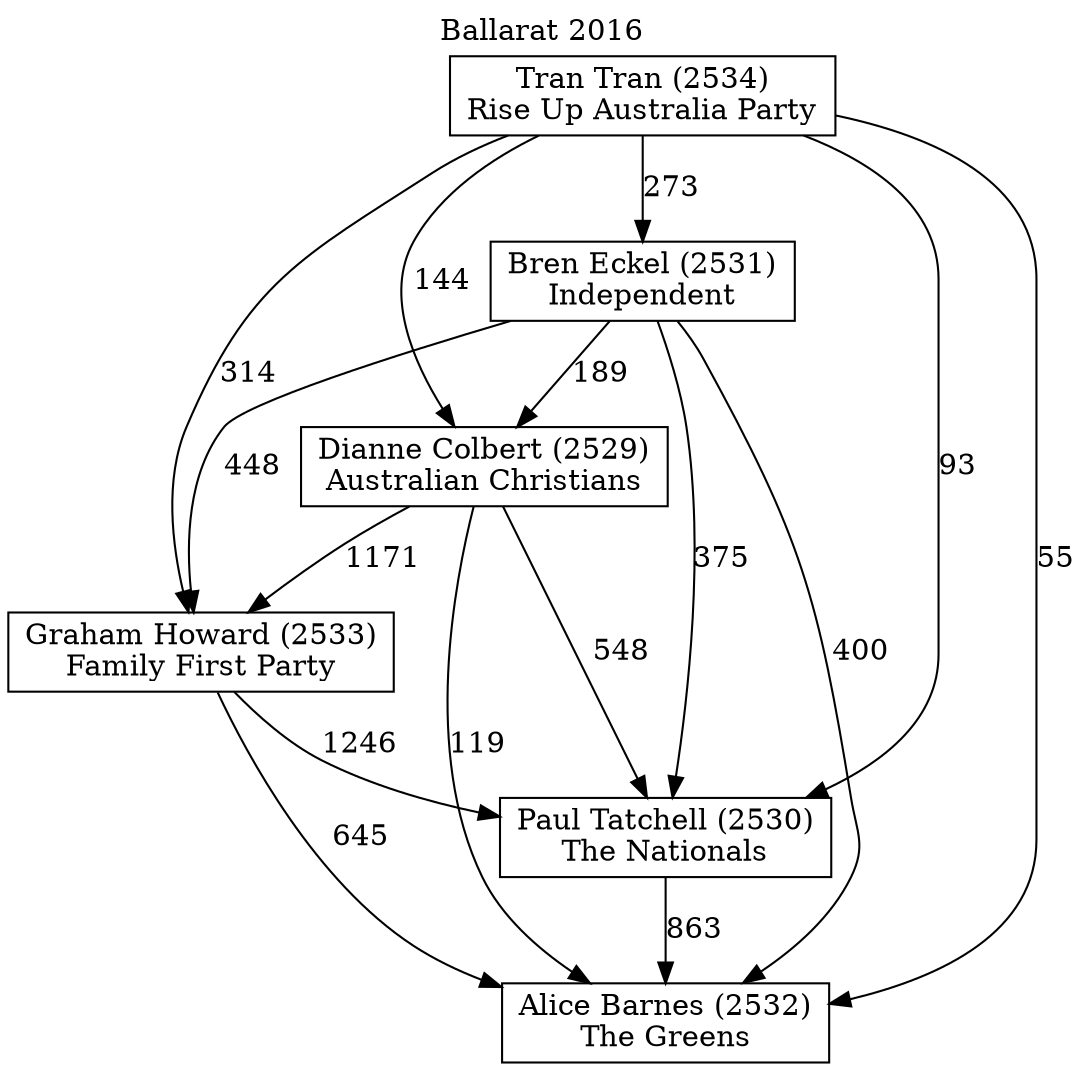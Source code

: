 // House preference flow
digraph "Alice Barnes (2532)_Ballarat_2016" {
	graph [label="Ballarat 2016" labelloc=t mclimit=10]
	node [shape=box]
	"Bren Eckel (2531)" [label="Bren Eckel (2531)
Independent"]
	"Graham Howard (2533)" [label="Graham Howard (2533)
Family First Party"]
	"Dianne Colbert (2529)" [label="Dianne Colbert (2529)
Australian Christians"]
	"Alice Barnes (2532)" [label="Alice Barnes (2532)
The Greens"]
	"Paul Tatchell (2530)" [label="Paul Tatchell (2530)
The Nationals"]
	"Tran Tran (2534)" [label="Tran Tran (2534)
Rise Up Australia Party"]
	"Graham Howard (2533)" -> "Paul Tatchell (2530)" [label=1246]
	"Bren Eckel (2531)" -> "Dianne Colbert (2529)" [label=189]
	"Dianne Colbert (2529)" -> "Alice Barnes (2532)" [label=119]
	"Dianne Colbert (2529)" -> "Graham Howard (2533)" [label=1171]
	"Tran Tran (2534)" -> "Bren Eckel (2531)" [label=273]
	"Tran Tran (2534)" -> "Dianne Colbert (2529)" [label=144]
	"Bren Eckel (2531)" -> "Graham Howard (2533)" [label=448]
	"Graham Howard (2533)" -> "Alice Barnes (2532)" [label=645]
	"Tran Tran (2534)" -> "Paul Tatchell (2530)" [label=93]
	"Bren Eckel (2531)" -> "Paul Tatchell (2530)" [label=375]
	"Tran Tran (2534)" -> "Graham Howard (2533)" [label=314]
	"Bren Eckel (2531)" -> "Alice Barnes (2532)" [label=400]
	"Tran Tran (2534)" -> "Alice Barnes (2532)" [label=55]
	"Dianne Colbert (2529)" -> "Paul Tatchell (2530)" [label=548]
	"Paul Tatchell (2530)" -> "Alice Barnes (2532)" [label=863]
}
